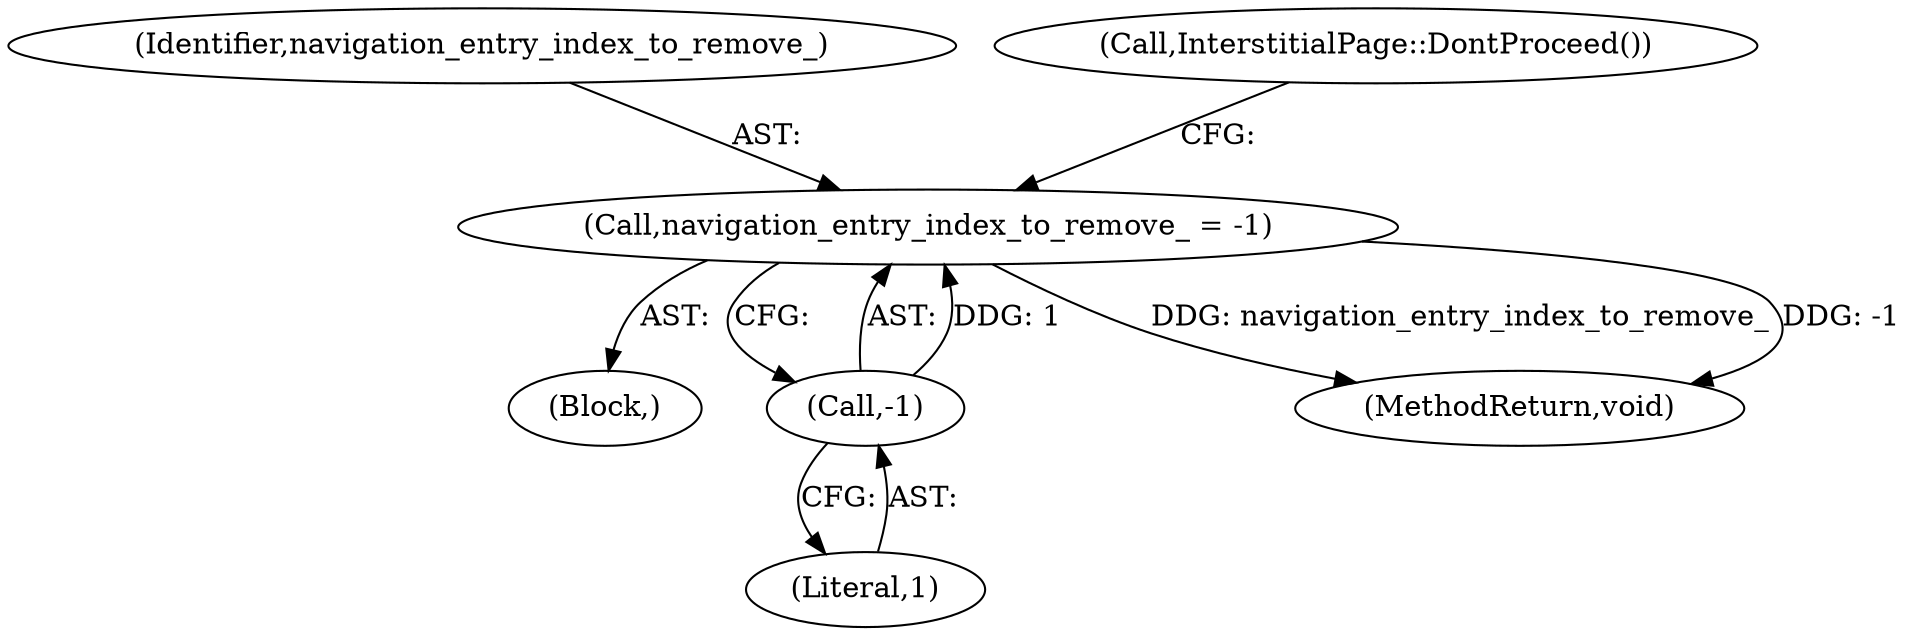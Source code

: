 digraph "0_Chrome_6a13a6c2fbae0b3269743e6a141fdfe0d9ec9793_0@API" {
"1000169" [label="(Call,navigation_entry_index_to_remove_ = -1)"];
"1000171" [label="(Call,-1)"];
"1000166" [label="(Block,)"];
"1000169" [label="(Call,navigation_entry_index_to_remove_ = -1)"];
"1000174" [label="(MethodReturn,void)"];
"1000170" [label="(Identifier,navigation_entry_index_to_remove_)"];
"1000172" [label="(Literal,1)"];
"1000171" [label="(Call,-1)"];
"1000173" [label="(Call,InterstitialPage::DontProceed())"];
"1000169" -> "1000166"  [label="AST: "];
"1000169" -> "1000171"  [label="CFG: "];
"1000170" -> "1000169"  [label="AST: "];
"1000171" -> "1000169"  [label="AST: "];
"1000173" -> "1000169"  [label="CFG: "];
"1000169" -> "1000174"  [label="DDG: navigation_entry_index_to_remove_"];
"1000169" -> "1000174"  [label="DDG: -1"];
"1000171" -> "1000169"  [label="DDG: 1"];
"1000171" -> "1000172"  [label="CFG: "];
"1000172" -> "1000171"  [label="AST: "];
}
